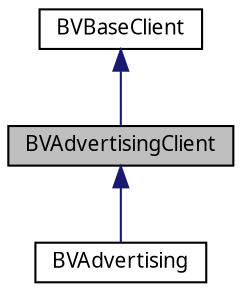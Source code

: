 digraph G
{
  bgcolor="transparent";
  edge [fontname="FreeSans.ttf",fontsize="10",labelfontname="FreeSans.ttf",labelfontsize="10"];
  node [fontname="FreeSans.ttf",fontsize="10",shape=record];
  Node1 [label="BVAdvertisingClient",height=0.2,width=0.4,color="black", fillcolor="grey75", style="filled" fontcolor="black"];
  Node2 -> Node1 [dir=back,color="midnightblue",fontsize="10",style="solid",fontname="FreeSans.ttf"];
  Node2 [label="BVBaseClient",height=0.2,width=0.4,color="black",URL="$classcom_1_1bluevia_1_1android_1_1commons_1_1client_1_1_b_v_base_client.html"];
  Node1 -> Node3 [dir=back,color="midnightblue",fontsize="10",style="solid",fontname="FreeSans.ttf"];
  Node3 [label="BVAdvertising",height=0.2,width=0.4,color="black",URL="$classcom_1_1bluevia_1_1android_1_1ad_1_1client_1_1_b_v_advertising.html"];
}
